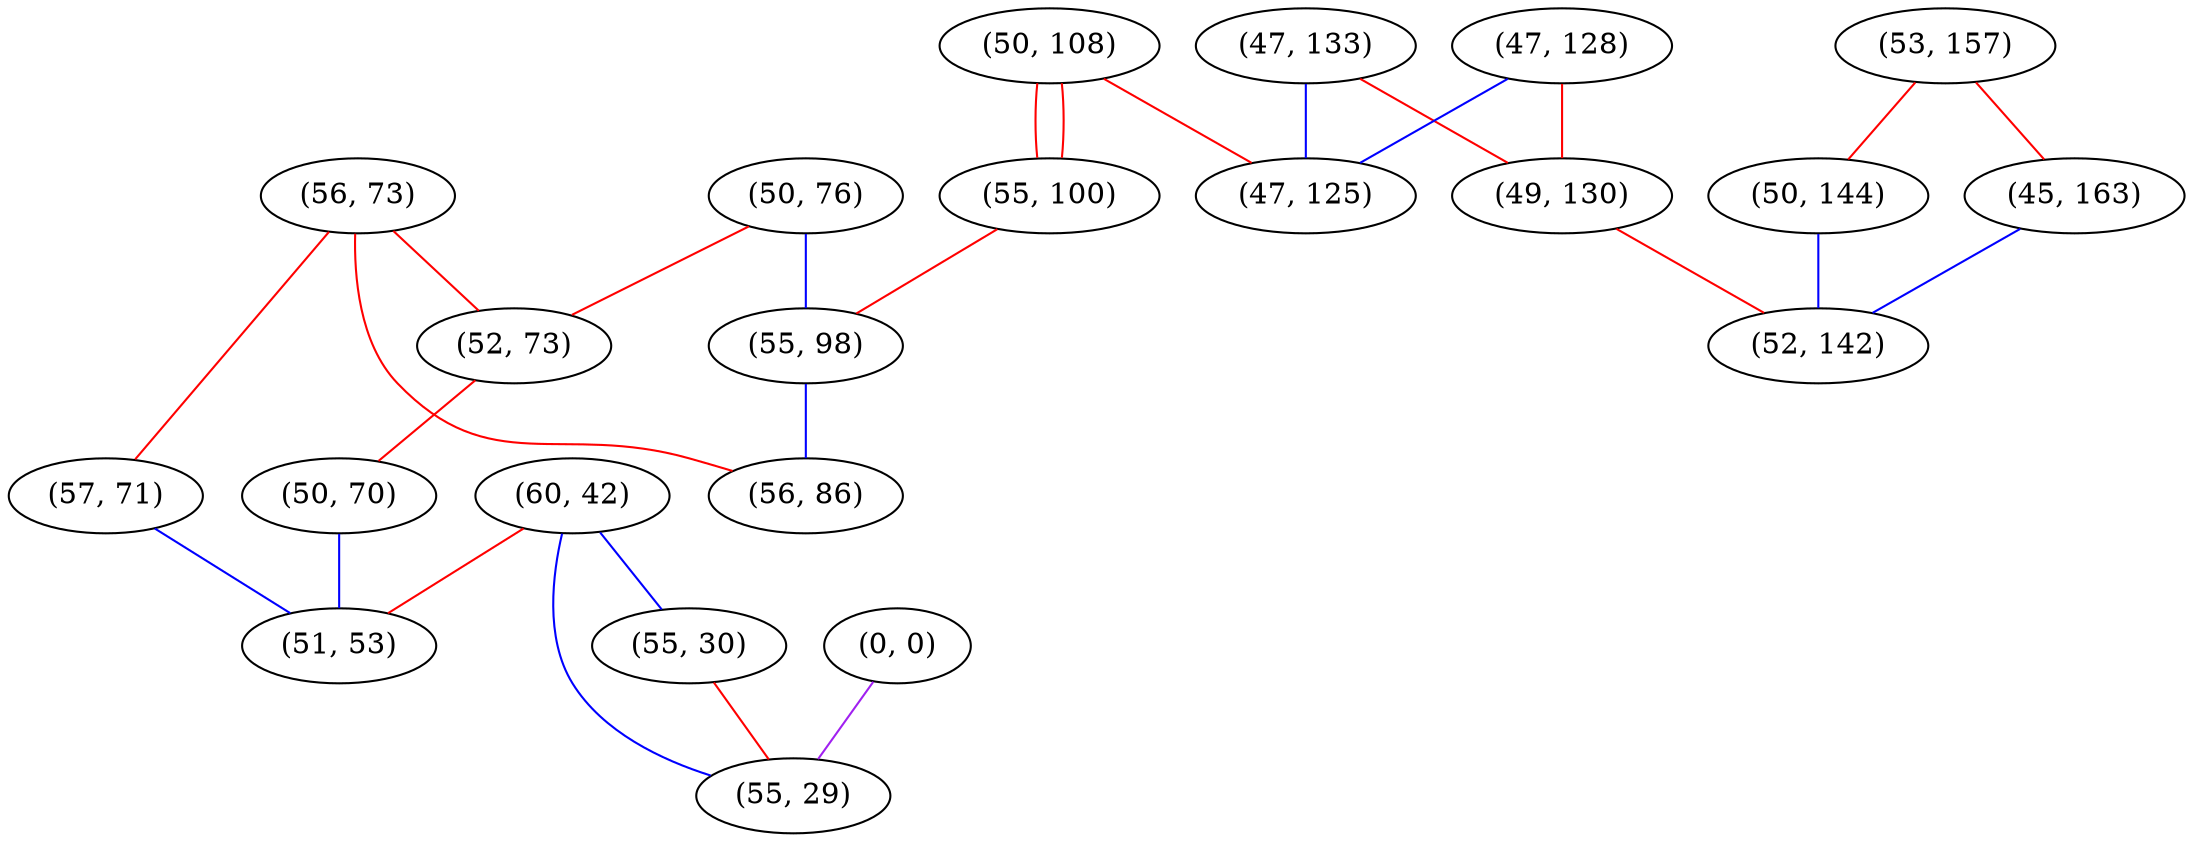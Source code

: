 graph "" {
"(56, 73)";
"(50, 76)";
"(60, 42)";
"(53, 157)";
"(52, 73)";
"(50, 108)";
"(45, 163)";
"(57, 71)";
"(50, 70)";
"(47, 133)";
"(51, 53)";
"(55, 100)";
"(55, 30)";
"(0, 0)";
"(47, 128)";
"(49, 130)";
"(50, 144)";
"(47, 125)";
"(55, 29)";
"(55, 98)";
"(56, 86)";
"(52, 142)";
"(56, 73)" -- "(56, 86)"  [color=red, key=0, weight=1];
"(56, 73)" -- "(52, 73)"  [color=red, key=0, weight=1];
"(56, 73)" -- "(57, 71)"  [color=red, key=0, weight=1];
"(50, 76)" -- "(52, 73)"  [color=red, key=0, weight=1];
"(50, 76)" -- "(55, 98)"  [color=blue, key=0, weight=3];
"(60, 42)" -- "(55, 30)"  [color=blue, key=0, weight=3];
"(60, 42)" -- "(55, 29)"  [color=blue, key=0, weight=3];
"(60, 42)" -- "(51, 53)"  [color=red, key=0, weight=1];
"(53, 157)" -- "(50, 144)"  [color=red, key=0, weight=1];
"(53, 157)" -- "(45, 163)"  [color=red, key=0, weight=1];
"(52, 73)" -- "(50, 70)"  [color=red, key=0, weight=1];
"(50, 108)" -- "(55, 100)"  [color=red, key=0, weight=1];
"(50, 108)" -- "(55, 100)"  [color=red, key=1, weight=1];
"(50, 108)" -- "(47, 125)"  [color=red, key=0, weight=1];
"(45, 163)" -- "(52, 142)"  [color=blue, key=0, weight=3];
"(57, 71)" -- "(51, 53)"  [color=blue, key=0, weight=3];
"(50, 70)" -- "(51, 53)"  [color=blue, key=0, weight=3];
"(47, 133)" -- "(49, 130)"  [color=red, key=0, weight=1];
"(47, 133)" -- "(47, 125)"  [color=blue, key=0, weight=3];
"(55, 100)" -- "(55, 98)"  [color=red, key=0, weight=1];
"(55, 30)" -- "(55, 29)"  [color=red, key=0, weight=1];
"(0, 0)" -- "(55, 29)"  [color=purple, key=0, weight=4];
"(47, 128)" -- "(49, 130)"  [color=red, key=0, weight=1];
"(47, 128)" -- "(47, 125)"  [color=blue, key=0, weight=3];
"(49, 130)" -- "(52, 142)"  [color=red, key=0, weight=1];
"(50, 144)" -- "(52, 142)"  [color=blue, key=0, weight=3];
"(55, 98)" -- "(56, 86)"  [color=blue, key=0, weight=3];
}
